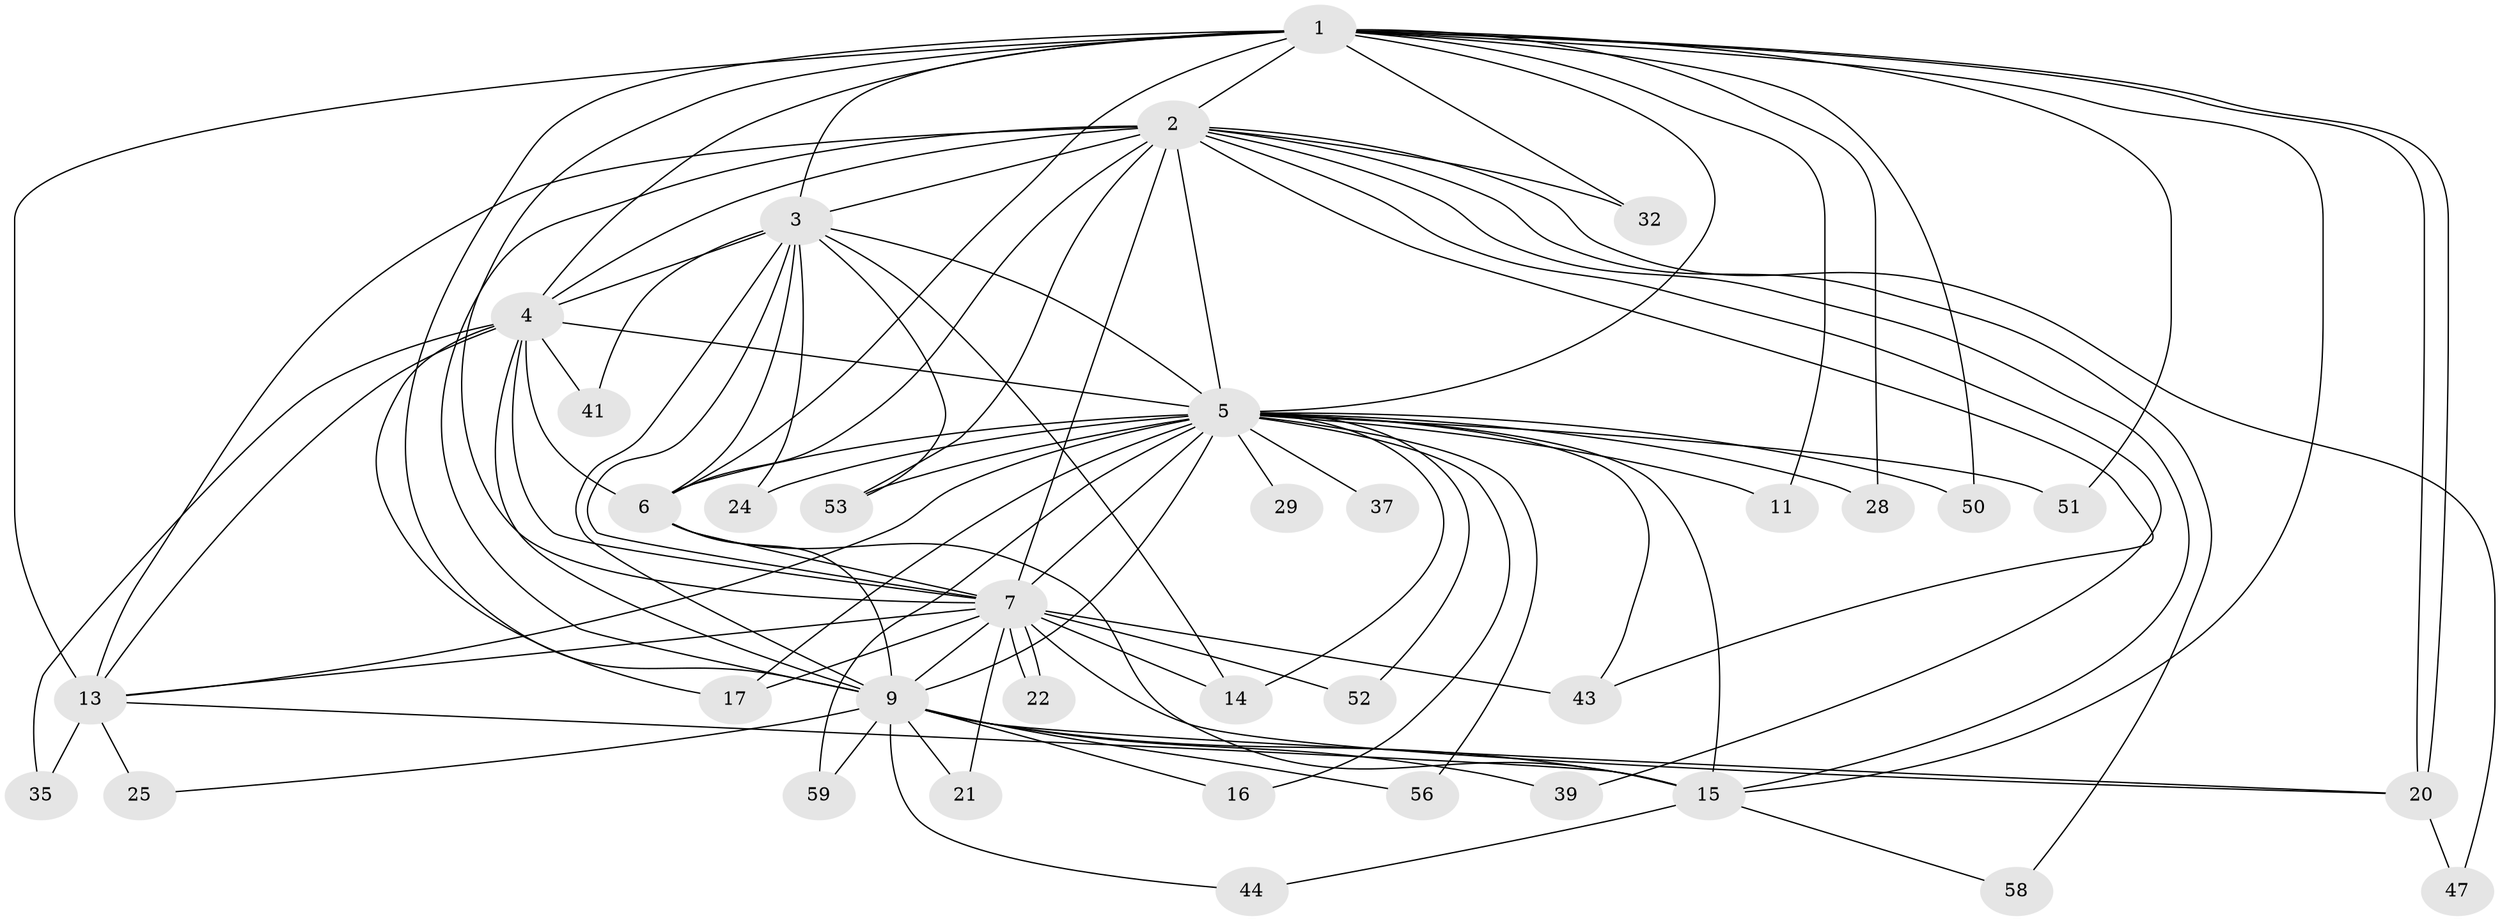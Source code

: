 // original degree distribution, {21: 0.013888888888888888, 17: 0.013888888888888888, 14: 0.041666666666666664, 15: 0.013888888888888888, 11: 0.013888888888888888, 20: 0.027777777777777776, 27: 0.013888888888888888, 2: 0.5555555555555556, 5: 0.041666666666666664, 4: 0.05555555555555555, 3: 0.18055555555555555, 6: 0.013888888888888888, 9: 0.013888888888888888}
// Generated by graph-tools (version 1.1) at 2025/14/03/09/25 04:14:07]
// undirected, 36 vertices, 95 edges
graph export_dot {
graph [start="1"]
  node [color=gray90,style=filled];
  1 [super="+18"];
  2 [super="+8+54"];
  3;
  4;
  5 [super="+10+12+33"];
  6 [super="+48"];
  7;
  9 [super="+26+45+72+31"];
  11;
  13 [super="+19"];
  14 [super="+30"];
  15 [super="+65+42+55+27"];
  16;
  17 [super="+40"];
  20 [super="+57"];
  21;
  22;
  24;
  25;
  28;
  29;
  32;
  35;
  37;
  39;
  41;
  43 [super="+62"];
  44;
  47;
  50;
  51;
  52;
  53 [super="+67"];
  56;
  58;
  59;
  1 -- 2 [weight=3];
  1 -- 3;
  1 -- 4;
  1 -- 5 [weight=3];
  1 -- 6;
  1 -- 7;
  1 -- 9 [weight=3];
  1 -- 11;
  1 -- 13 [weight=2];
  1 -- 15 [weight=2];
  1 -- 20;
  1 -- 20;
  1 -- 28;
  1 -- 50;
  1 -- 51;
  1 -- 32;
  2 -- 3 [weight=2];
  2 -- 4 [weight=2];
  2 -- 5 [weight=6];
  2 -- 6 [weight=2];
  2 -- 7 [weight=2];
  2 -- 9 [weight=3];
  2 -- 13 [weight=3];
  2 -- 39;
  2 -- 53;
  2 -- 32;
  2 -- 43;
  2 -- 47;
  2 -- 58;
  2 -- 15;
  3 -- 4;
  3 -- 5 [weight=3];
  3 -- 6;
  3 -- 7;
  3 -- 9;
  3 -- 14;
  3 -- 24;
  3 -- 41;
  3 -- 53;
  4 -- 5 [weight=3];
  4 -- 6;
  4 -- 7;
  4 -- 9;
  4 -- 17;
  4 -- 35;
  4 -- 41;
  4 -- 13;
  5 -- 6 [weight=2];
  5 -- 7 [weight=3];
  5 -- 9 [weight=4];
  5 -- 16;
  5 -- 29 [weight=2];
  5 -- 11;
  5 -- 28;
  5 -- 37 [weight=2];
  5 -- 43;
  5 -- 50;
  5 -- 51;
  5 -- 52;
  5 -- 56;
  5 -- 59;
  5 -- 53;
  5 -- 15 [weight=4];
  5 -- 24;
  5 -- 17;
  5 -- 14;
  5 -- 13;
  6 -- 7;
  6 -- 9 [weight=2];
  6 -- 15;
  7 -- 9;
  7 -- 14;
  7 -- 17;
  7 -- 21;
  7 -- 22;
  7 -- 22;
  7 -- 43;
  7 -- 52;
  7 -- 13 [weight=2];
  7 -- 20;
  9 -- 16;
  9 -- 21;
  9 -- 25;
  9 -- 39;
  9 -- 44;
  9 -- 59;
  9 -- 56;
  9 -- 15;
  9 -- 20;
  13 -- 35;
  13 -- 25;
  13 -- 15;
  15 -- 58;
  15 -- 44;
  20 -- 47;
}
